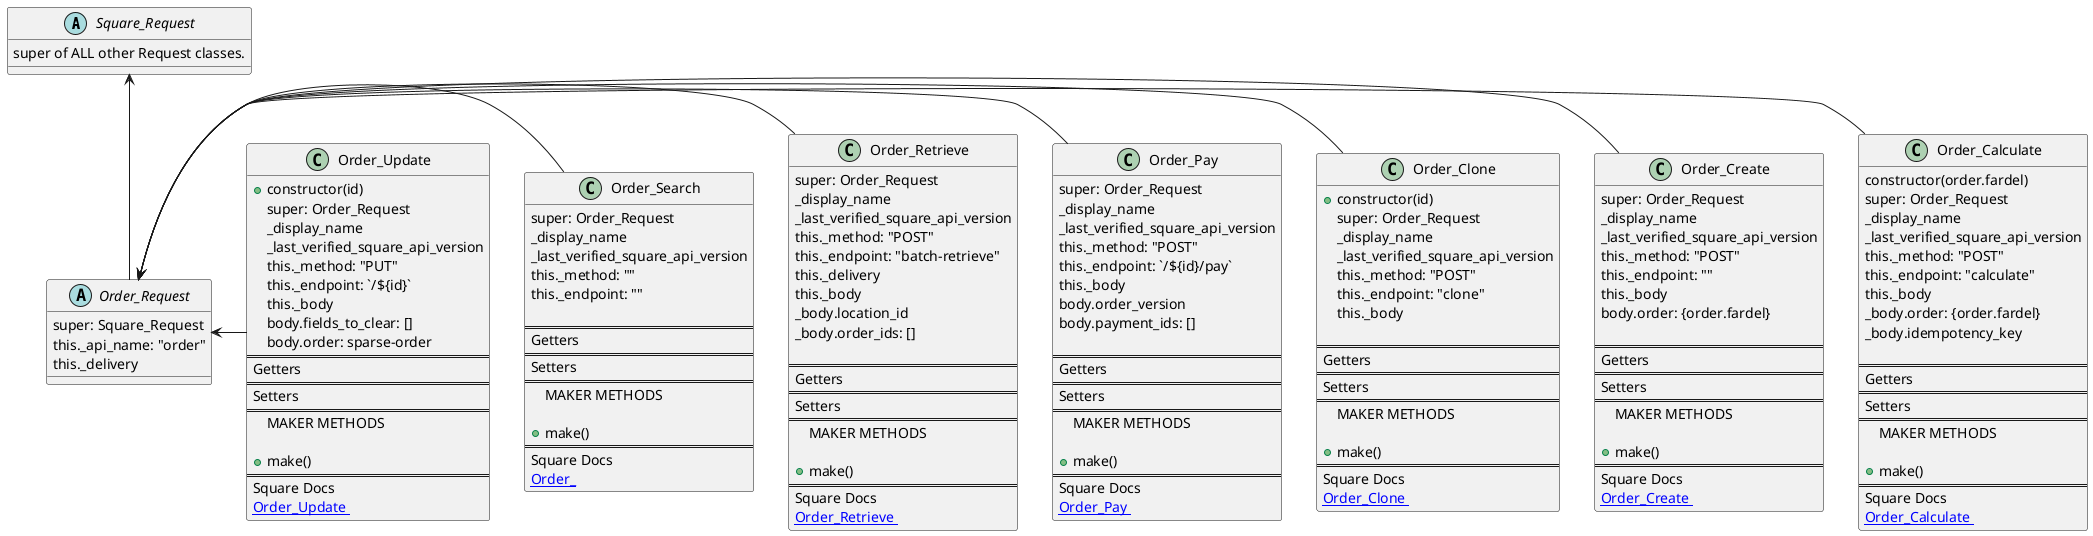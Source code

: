 @startuml
'https://plantuml.com/class-diagram


Square_Request <-- Order_Request
Order_Request <- Order_Calculate
Order_Request <- Order_Create
Order_Request <- Order_Clone
Order_Request <- Order_Pay
Order_Request <- Order_Retrieve
Order_Request <- Order_Search
Order_Request <- Order_Update


abstract class Square_Request{
super of ALL other Request classes.
}

abstract class Order_Request {
super: Square_Request
this._api_name: "order"
this._delivery
}


class Order_Calculate {
constructor(order.fardel)
super: Order_Request
_display_name
_last_verified_square_api_version
this._method: "POST"
this._endpoint: "calculate"
this._body
_body.order: {order.fardel}
_body.idempotency_key

==
Getters
==
Setters
==
MAKER METHODS

+make()
==
Square Docs
[[https://developer.squareup.com/reference/square/orders-api/calculate-order Order_Calculate ]]
}

class Order_Create  {
super: Order_Request
_display_name
_last_verified_square_api_version
this._method: "POST"
this._endpoint: ""
this._body
body.order: {order.fardel}

==
Getters
==
Setters
==
MAKER METHODS

+make()
==
Square Docs
[[https://developer.squareup.com/reference/square/orders-api/create-order Order_Create ]]
}
class Order_Clone  {
+constructor(id)
super: Order_Request
_display_name
_last_verified_square_api_version
this._method: "POST"
this._endpoint: "clone"
this._body

==
Getters
==
Setters
==
MAKER METHODS

+make()
==
Square Docs
[[https://developer.squareup.com/reference/square/orders-api/clone-order Order_Clone ]]
}
class Order_Pay  {
super: Order_Request
_display_name
_last_verified_square_api_version
this._method: "POST"
this._endpoint: `/${id}/pay`
this._body
body.order_version
body.payment_ids: []

==
Getters
==
Setters
==
MAKER METHODS

+make()
==
Square Docs
[[https://developer.squareup.com/reference/square/orders-api/pay-order Order_Pay ]]
}
class Order_Retrieve  {
super: Order_Request
_display_name
_last_verified_square_api_version
this._method: "POST"
this._endpoint: "batch-retrieve"
this._delivery
this._body
_body.location_id
_body.order_ids: []

==
Getters
==
Setters
==
MAKER METHODS

+make()
==
Square Docs
[[https://developer.squareup.com/reference/square/orders-api/retrieve-order Order_Retrieve ]]
}
class Order_Search  {
super: Order_Request
_display_name
_last_verified_square_api_version
this._method: ""
this._endpoint: ""

==
Getters
==
Setters
==
MAKER METHODS

+make()
==
Square Docs
[[ Order_ ]]
}
class Order_Update {
+constructor(id)
super: Order_Request
_display_name
_last_verified_square_api_version
this._method: "PUT"
this._endpoint: `/${id}`
this._body
body.fields_to_clear: []
body.order: sparse-order
==
Getters
==
Setters
==
MAKER METHODS

+make()
==
Square Docs
[[https://developer.squareup.com/reference/square/orders-api/update-order Order_Update ]]
}


@enduml
